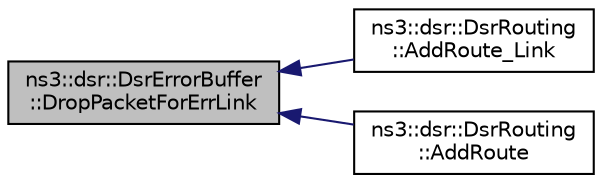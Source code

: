 digraph "ns3::dsr::DsrErrorBuffer::DropPacketForErrLink"
{
  edge [fontname="Helvetica",fontsize="10",labelfontname="Helvetica",labelfontsize="10"];
  node [fontname="Helvetica",fontsize="10",shape=record];
  rankdir="LR";
  Node1 [label="ns3::dsr::DsrErrorBuffer\l::DropPacketForErrLink",height=0.2,width=0.4,color="black", fillcolor="grey75", style="filled", fontcolor="black"];
  Node1 -> Node2 [dir="back",color="midnightblue",fontsize="10",style="solid"];
  Node2 [label="ns3::dsr::DsrRouting\l::AddRoute_Link",height=0.2,width=0.4,color="black", fillcolor="white", style="filled",URL="$df/d32/classns3_1_1dsr_1_1DsrRouting.html#a38898aa39e12d5e96b56f3844b163bf1"];
  Node1 -> Node3 [dir="back",color="midnightblue",fontsize="10",style="solid"];
  Node3 [label="ns3::dsr::DsrRouting\l::AddRoute",height=0.2,width=0.4,color="black", fillcolor="white", style="filled",URL="$df/d32/classns3_1_1dsr_1_1DsrRouting.html#ac56ce30b5f9242c5e930b65427f852f7"];
}
